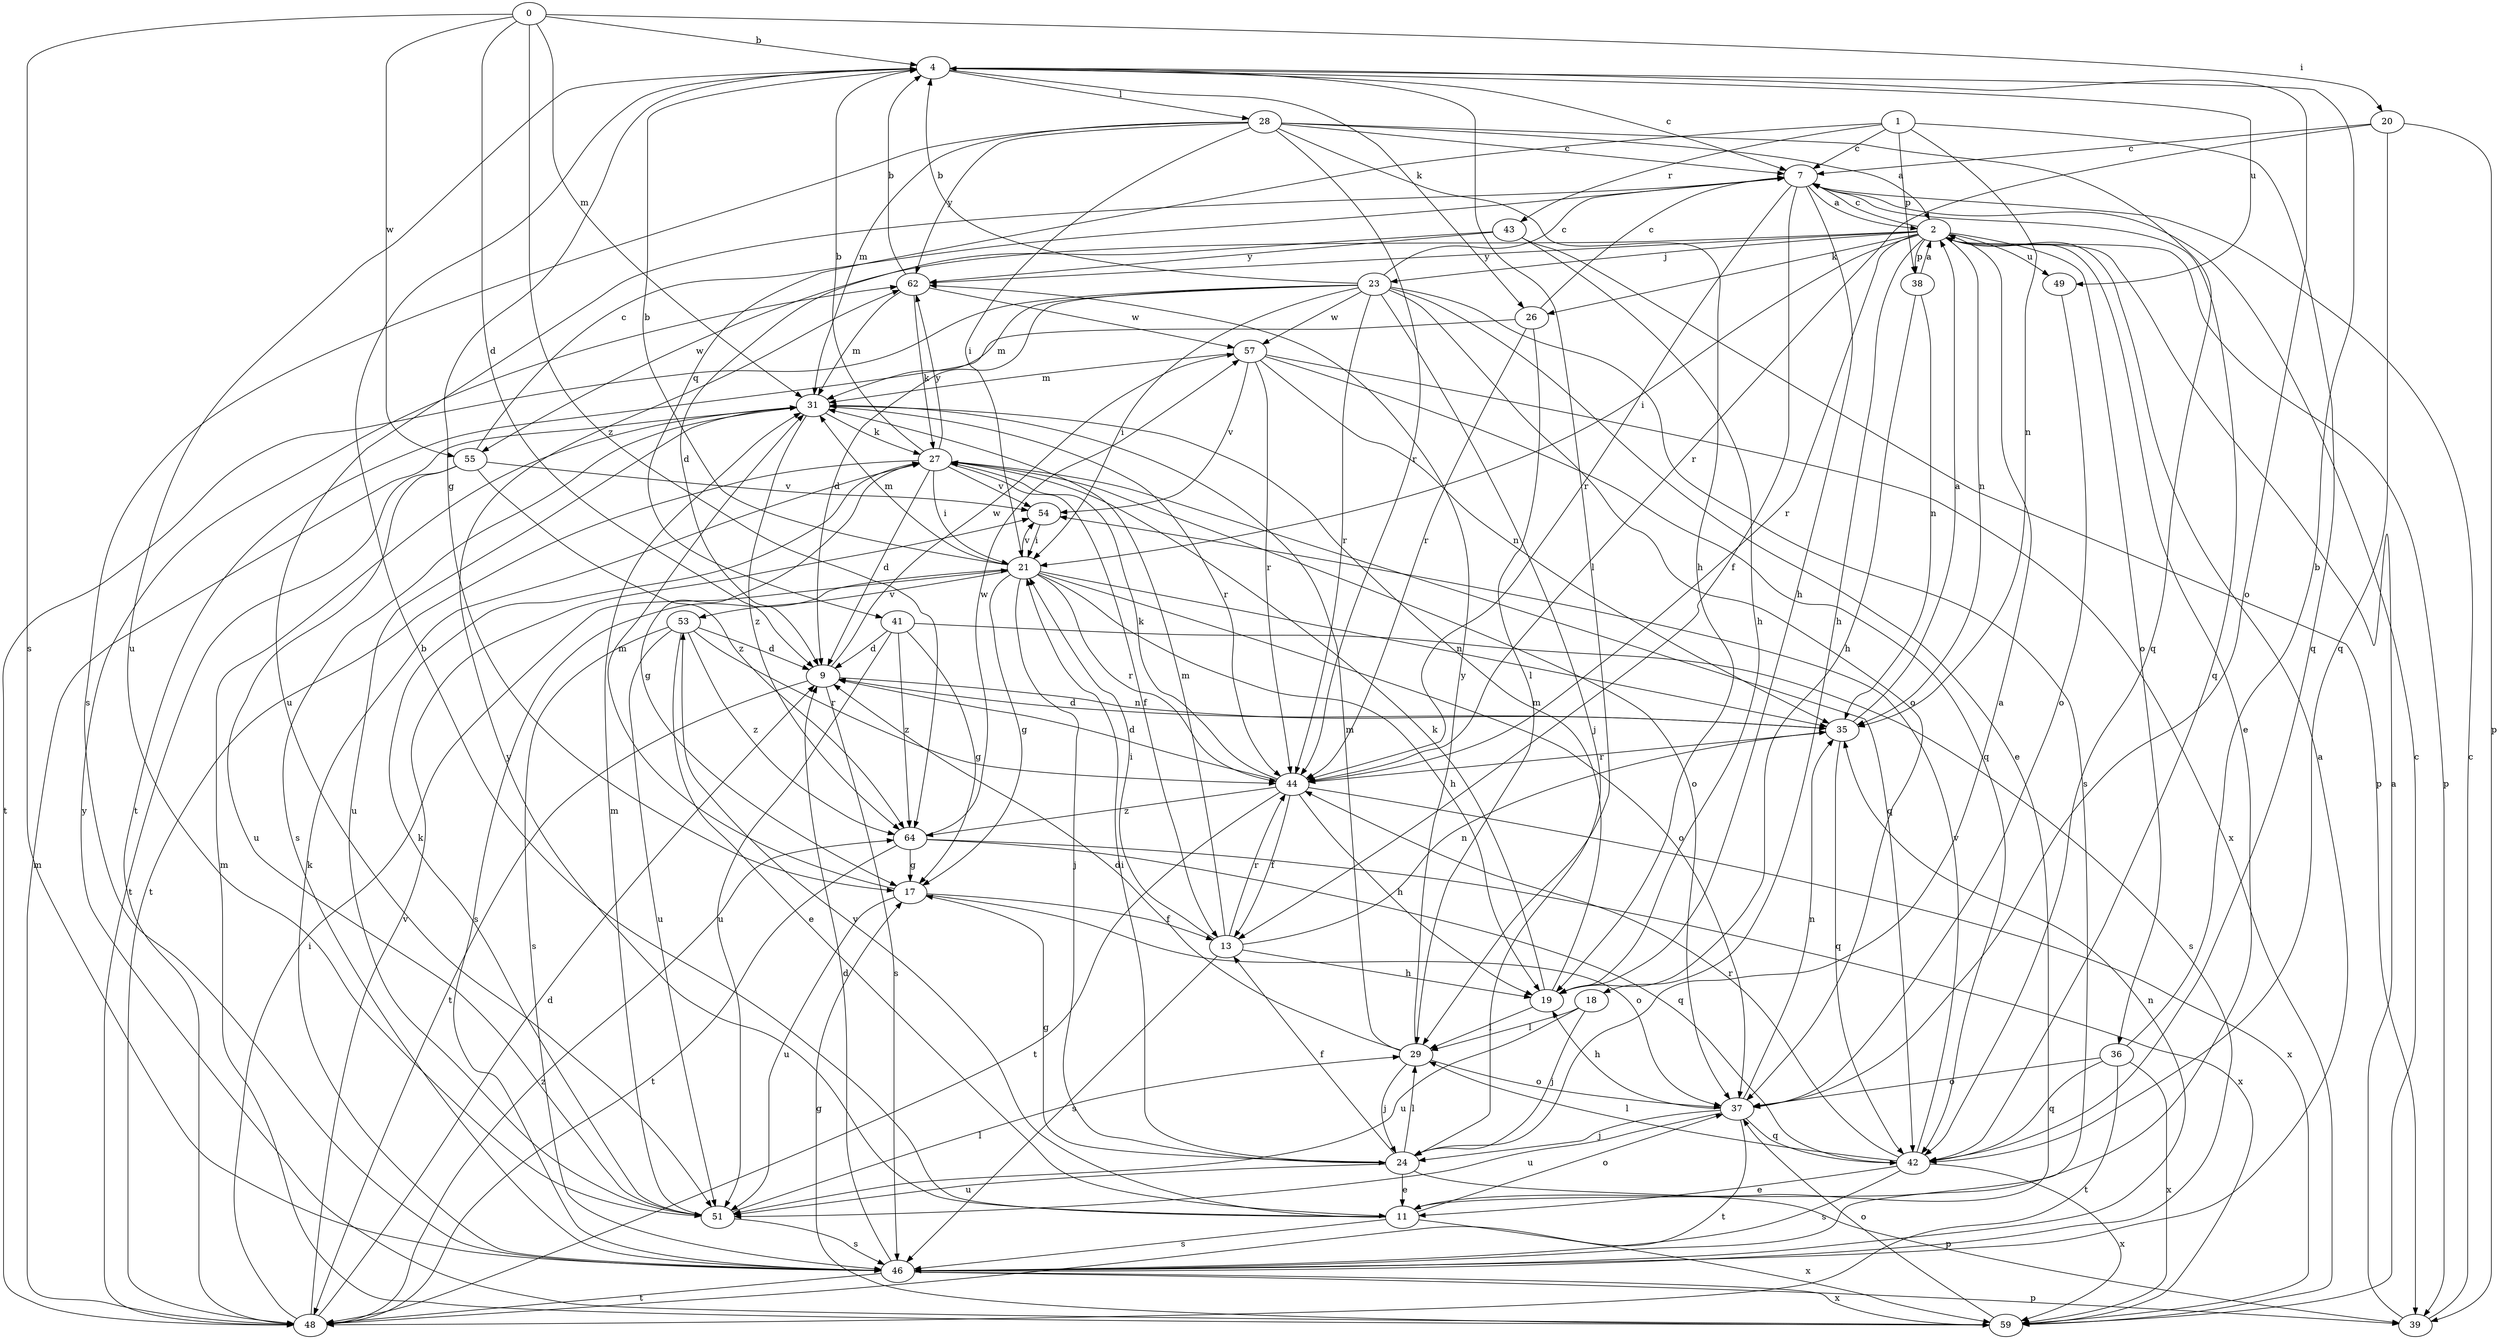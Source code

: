 strict digraph  {
0;
1;
2;
4;
7;
9;
11;
13;
17;
18;
19;
20;
21;
23;
24;
26;
27;
28;
29;
31;
35;
36;
37;
38;
39;
41;
42;
43;
44;
46;
48;
49;
51;
53;
54;
55;
57;
59;
62;
64;
0 -> 4  [label=b];
0 -> 9  [label=d];
0 -> 20  [label=i];
0 -> 31  [label=m];
0 -> 46  [label=s];
0 -> 55  [label=w];
0 -> 64  [label=z];
1 -> 7  [label=c];
1 -> 35  [label=n];
1 -> 38  [label=p];
1 -> 41  [label=q];
1 -> 42  [label=q];
1 -> 43  [label=r];
2 -> 7  [label=c];
2 -> 11  [label=e];
2 -> 18  [label=h];
2 -> 21  [label=i];
2 -> 23  [label=j];
2 -> 26  [label=k];
2 -> 35  [label=n];
2 -> 36  [label=o];
2 -> 38  [label=p];
2 -> 39  [label=p];
2 -> 44  [label=r];
2 -> 49  [label=u];
2 -> 55  [label=w];
2 -> 62  [label=y];
4 -> 7  [label=c];
4 -> 17  [label=g];
4 -> 26  [label=k];
4 -> 28  [label=l];
4 -> 29  [label=l];
4 -> 37  [label=o];
4 -> 49  [label=u];
4 -> 51  [label=u];
7 -> 2  [label=a];
7 -> 13  [label=f];
7 -> 19  [label=h];
7 -> 42  [label=q];
7 -> 44  [label=r];
7 -> 51  [label=u];
9 -> 35  [label=n];
9 -> 46  [label=s];
9 -> 48  [label=t];
9 -> 57  [label=w];
11 -> 4  [label=b];
11 -> 37  [label=o];
11 -> 46  [label=s];
11 -> 53  [label=v];
11 -> 59  [label=x];
11 -> 62  [label=y];
13 -> 19  [label=h];
13 -> 21  [label=i];
13 -> 31  [label=m];
13 -> 35  [label=n];
13 -> 44  [label=r];
13 -> 46  [label=s];
17 -> 13  [label=f];
17 -> 31  [label=m];
17 -> 37  [label=o];
17 -> 51  [label=u];
18 -> 24  [label=j];
18 -> 29  [label=l];
18 -> 51  [label=u];
19 -> 27  [label=k];
19 -> 29  [label=l];
19 -> 31  [label=m];
20 -> 7  [label=c];
20 -> 39  [label=p];
20 -> 42  [label=q];
20 -> 44  [label=r];
21 -> 4  [label=b];
21 -> 17  [label=g];
21 -> 19  [label=h];
21 -> 24  [label=j];
21 -> 31  [label=m];
21 -> 35  [label=n];
21 -> 37  [label=o];
21 -> 44  [label=r];
21 -> 46  [label=s];
21 -> 53  [label=v];
21 -> 54  [label=v];
23 -> 4  [label=b];
23 -> 7  [label=c];
23 -> 9  [label=d];
23 -> 11  [label=e];
23 -> 21  [label=i];
23 -> 24  [label=j];
23 -> 31  [label=m];
23 -> 37  [label=o];
23 -> 44  [label=r];
23 -> 46  [label=s];
23 -> 48  [label=t];
23 -> 57  [label=w];
24 -> 2  [label=a];
24 -> 11  [label=e];
24 -> 13  [label=f];
24 -> 17  [label=g];
24 -> 21  [label=i];
24 -> 29  [label=l];
24 -> 39  [label=p];
24 -> 51  [label=u];
26 -> 7  [label=c];
26 -> 29  [label=l];
26 -> 44  [label=r];
26 -> 48  [label=t];
27 -> 4  [label=b];
27 -> 9  [label=d];
27 -> 13  [label=f];
27 -> 17  [label=g];
27 -> 21  [label=i];
27 -> 37  [label=o];
27 -> 42  [label=q];
27 -> 48  [label=t];
27 -> 54  [label=v];
27 -> 62  [label=y];
28 -> 2  [label=a];
28 -> 7  [label=c];
28 -> 19  [label=h];
28 -> 21  [label=i];
28 -> 31  [label=m];
28 -> 42  [label=q];
28 -> 44  [label=r];
28 -> 46  [label=s];
28 -> 62  [label=y];
29 -> 9  [label=d];
29 -> 24  [label=j];
29 -> 31  [label=m];
29 -> 37  [label=o];
29 -> 62  [label=y];
31 -> 27  [label=k];
31 -> 44  [label=r];
31 -> 46  [label=s];
31 -> 51  [label=u];
31 -> 64  [label=z];
35 -> 2  [label=a];
35 -> 9  [label=d];
35 -> 42  [label=q];
35 -> 44  [label=r];
36 -> 4  [label=b];
36 -> 37  [label=o];
36 -> 42  [label=q];
36 -> 48  [label=t];
36 -> 59  [label=x];
37 -> 19  [label=h];
37 -> 24  [label=j];
37 -> 35  [label=n];
37 -> 42  [label=q];
37 -> 48  [label=t];
37 -> 51  [label=u];
38 -> 2  [label=a];
38 -> 19  [label=h];
38 -> 35  [label=n];
39 -> 2  [label=a];
39 -> 7  [label=c];
41 -> 9  [label=d];
41 -> 17  [label=g];
41 -> 46  [label=s];
41 -> 51  [label=u];
41 -> 64  [label=z];
42 -> 11  [label=e];
42 -> 29  [label=l];
42 -> 44  [label=r];
42 -> 46  [label=s];
42 -> 54  [label=v];
42 -> 59  [label=x];
43 -> 9  [label=d];
43 -> 19  [label=h];
43 -> 39  [label=p];
43 -> 62  [label=y];
44 -> 9  [label=d];
44 -> 13  [label=f];
44 -> 19  [label=h];
44 -> 27  [label=k];
44 -> 48  [label=t];
44 -> 59  [label=x];
44 -> 64  [label=z];
46 -> 2  [label=a];
46 -> 9  [label=d];
46 -> 27  [label=k];
46 -> 35  [label=n];
46 -> 39  [label=p];
46 -> 48  [label=t];
46 -> 59  [label=x];
48 -> 9  [label=d];
48 -> 21  [label=i];
48 -> 31  [label=m];
48 -> 54  [label=v];
48 -> 64  [label=z];
49 -> 37  [label=o];
51 -> 27  [label=k];
51 -> 29  [label=l];
51 -> 31  [label=m];
51 -> 46  [label=s];
53 -> 9  [label=d];
53 -> 11  [label=e];
53 -> 44  [label=r];
53 -> 46  [label=s];
53 -> 51  [label=u];
53 -> 64  [label=z];
54 -> 21  [label=i];
55 -> 7  [label=c];
55 -> 48  [label=t];
55 -> 51  [label=u];
55 -> 54  [label=v];
55 -> 64  [label=z];
57 -> 31  [label=m];
57 -> 35  [label=n];
57 -> 42  [label=q];
57 -> 44  [label=r];
57 -> 54  [label=v];
57 -> 59  [label=x];
59 -> 7  [label=c];
59 -> 17  [label=g];
59 -> 31  [label=m];
59 -> 37  [label=o];
59 -> 62  [label=y];
62 -> 4  [label=b];
62 -> 27  [label=k];
62 -> 31  [label=m];
62 -> 57  [label=w];
64 -> 17  [label=g];
64 -> 42  [label=q];
64 -> 48  [label=t];
64 -> 57  [label=w];
64 -> 59  [label=x];
}
